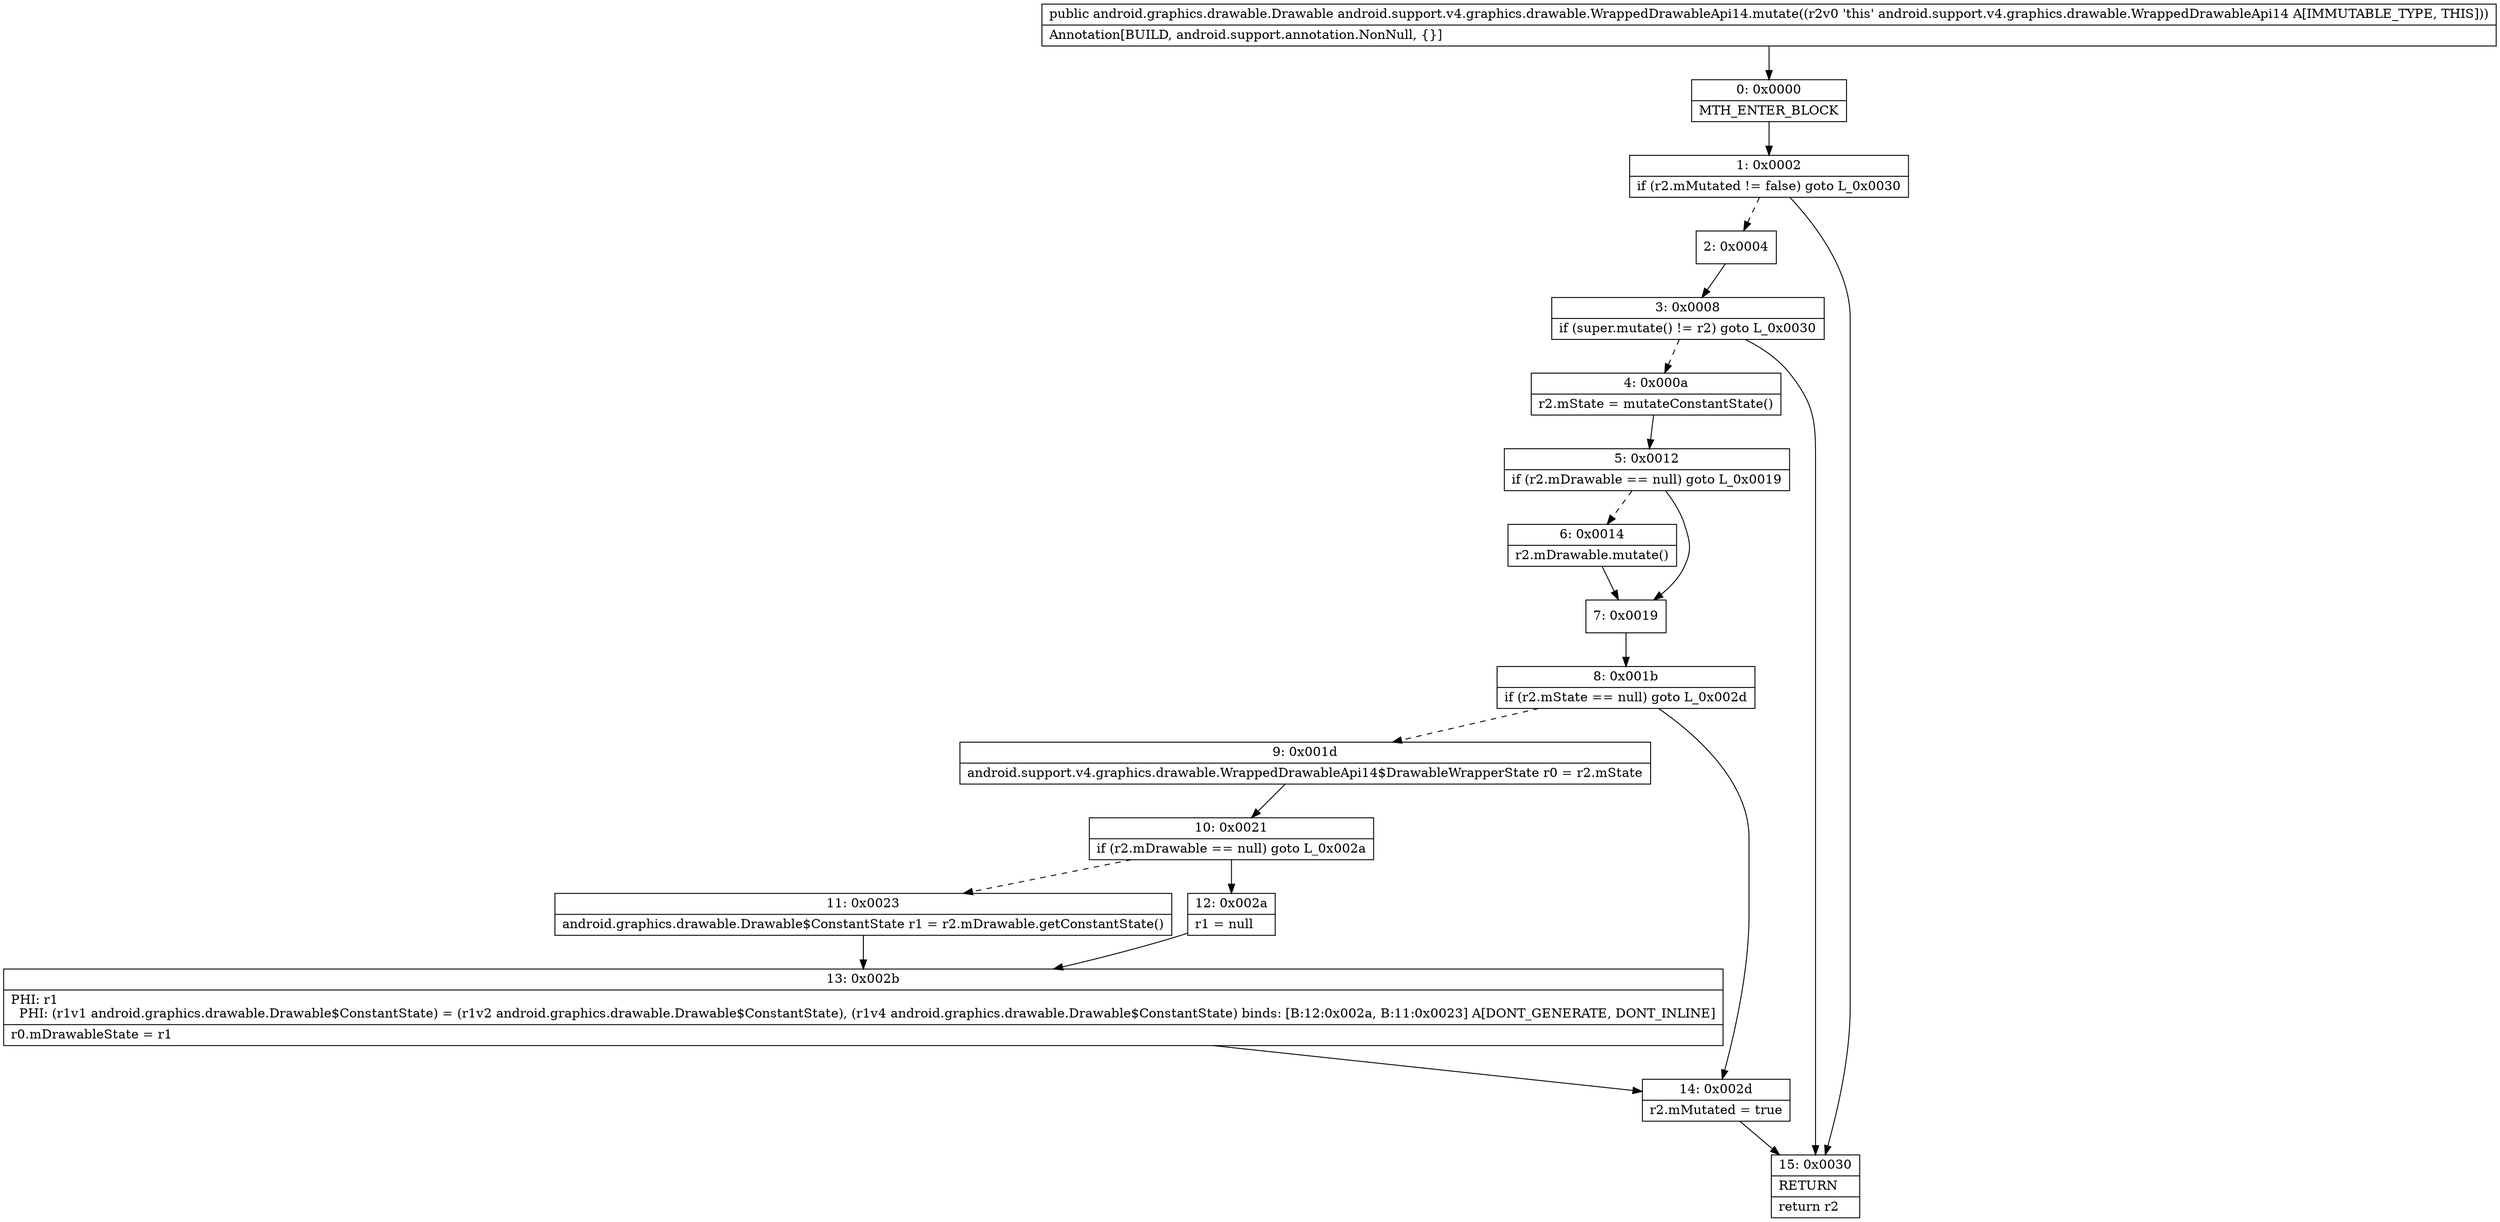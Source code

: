digraph "CFG forandroid.support.v4.graphics.drawable.WrappedDrawableApi14.mutate()Landroid\/graphics\/drawable\/Drawable;" {
Node_0 [shape=record,label="{0\:\ 0x0000|MTH_ENTER_BLOCK\l}"];
Node_1 [shape=record,label="{1\:\ 0x0002|if (r2.mMutated != false) goto L_0x0030\l}"];
Node_2 [shape=record,label="{2\:\ 0x0004}"];
Node_3 [shape=record,label="{3\:\ 0x0008|if (super.mutate() != r2) goto L_0x0030\l}"];
Node_4 [shape=record,label="{4\:\ 0x000a|r2.mState = mutateConstantState()\l}"];
Node_5 [shape=record,label="{5\:\ 0x0012|if (r2.mDrawable == null) goto L_0x0019\l}"];
Node_6 [shape=record,label="{6\:\ 0x0014|r2.mDrawable.mutate()\l}"];
Node_7 [shape=record,label="{7\:\ 0x0019}"];
Node_8 [shape=record,label="{8\:\ 0x001b|if (r2.mState == null) goto L_0x002d\l}"];
Node_9 [shape=record,label="{9\:\ 0x001d|android.support.v4.graphics.drawable.WrappedDrawableApi14$DrawableWrapperState r0 = r2.mState\l}"];
Node_10 [shape=record,label="{10\:\ 0x0021|if (r2.mDrawable == null) goto L_0x002a\l}"];
Node_11 [shape=record,label="{11\:\ 0x0023|android.graphics.drawable.Drawable$ConstantState r1 = r2.mDrawable.getConstantState()\l}"];
Node_12 [shape=record,label="{12\:\ 0x002a|r1 = null\l}"];
Node_13 [shape=record,label="{13\:\ 0x002b|PHI: r1 \l  PHI: (r1v1 android.graphics.drawable.Drawable$ConstantState) = (r1v2 android.graphics.drawable.Drawable$ConstantState), (r1v4 android.graphics.drawable.Drawable$ConstantState) binds: [B:12:0x002a, B:11:0x0023] A[DONT_GENERATE, DONT_INLINE]\l|r0.mDrawableState = r1\l}"];
Node_14 [shape=record,label="{14\:\ 0x002d|r2.mMutated = true\l}"];
Node_15 [shape=record,label="{15\:\ 0x0030|RETURN\l|return r2\l}"];
MethodNode[shape=record,label="{public android.graphics.drawable.Drawable android.support.v4.graphics.drawable.WrappedDrawableApi14.mutate((r2v0 'this' android.support.v4.graphics.drawable.WrappedDrawableApi14 A[IMMUTABLE_TYPE, THIS]))  | Annotation[BUILD, android.support.annotation.NonNull, \{\}]\l}"];
MethodNode -> Node_0;
Node_0 -> Node_1;
Node_1 -> Node_2[style=dashed];
Node_1 -> Node_15;
Node_2 -> Node_3;
Node_3 -> Node_4[style=dashed];
Node_3 -> Node_15;
Node_4 -> Node_5;
Node_5 -> Node_6[style=dashed];
Node_5 -> Node_7;
Node_6 -> Node_7;
Node_7 -> Node_8;
Node_8 -> Node_9[style=dashed];
Node_8 -> Node_14;
Node_9 -> Node_10;
Node_10 -> Node_11[style=dashed];
Node_10 -> Node_12;
Node_11 -> Node_13;
Node_12 -> Node_13;
Node_13 -> Node_14;
Node_14 -> Node_15;
}

